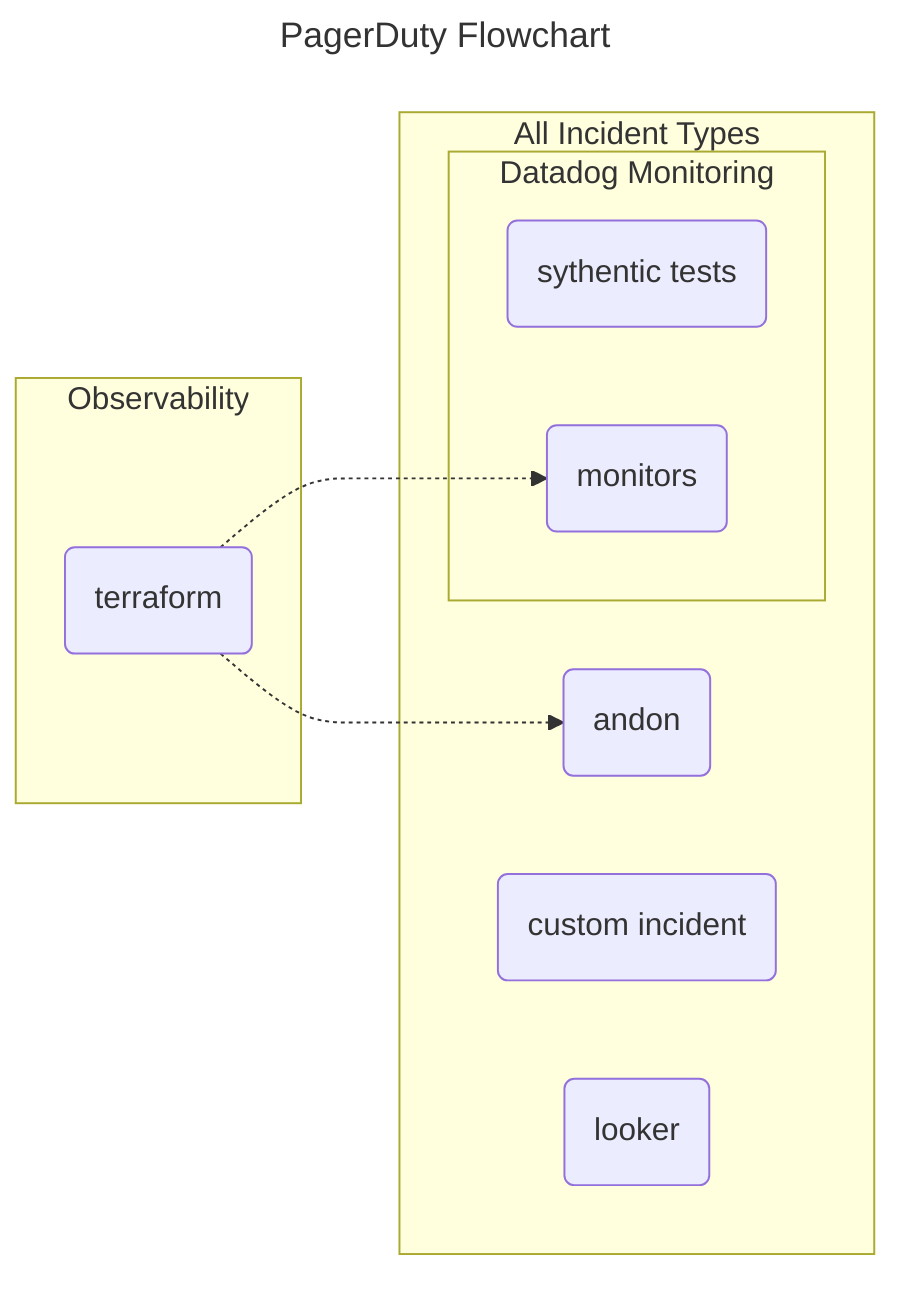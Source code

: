 ---
title: PagerDuty Flowchart
---
flowchart LR

subgraph Observability
    A(terraform)
end

subgraph All Incident Types
    subgraph Datadog Monitoring
        B(sythentic tests)
        A(terraform)-.->C(monitors)
    end
    D(andon)
    A(terraform)-.->D(andon)
    E(custom incident)
    F(looker)
end

%% style A fill:#f9f,stroke:#333,stroke-width:4px
%% style Observability font-weight:bold